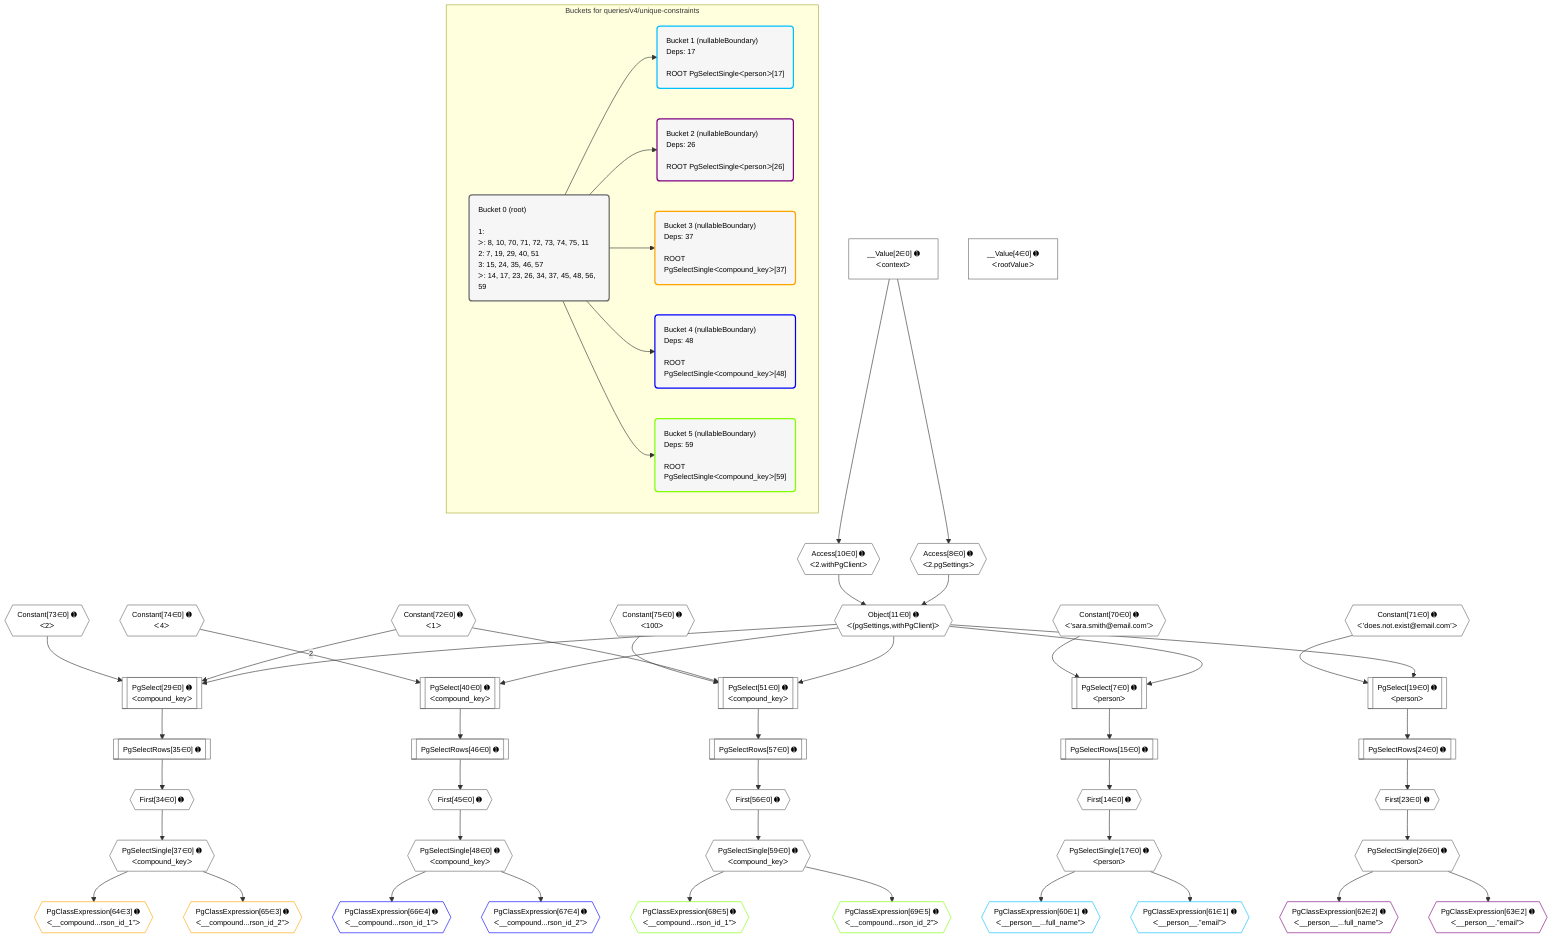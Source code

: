 %%{init: {'themeVariables': { 'fontSize': '12px'}}}%%
graph TD
    classDef path fill:#eee,stroke:#000,color:#000
    classDef plan fill:#fff,stroke-width:1px,color:#000
    classDef itemplan fill:#fff,stroke-width:2px,color:#000
    classDef unbatchedplan fill:#dff,stroke-width:1px,color:#000
    classDef sideeffectplan fill:#fcc,stroke-width:2px,color:#000
    classDef bucket fill:#f6f6f6,color:#000,stroke-width:2px,text-align:left

    subgraph "Buckets for queries/v4/unique-constraints"
    Bucket0("Bucket 0 (root)<br /><br />1: <br />ᐳ: 8, 10, 70, 71, 72, 73, 74, 75, 11<br />2: 7, 19, 29, 40, 51<br />3: 15, 24, 35, 46, 57<br />ᐳ: 14, 17, 23, 26, 34, 37, 45, 48, 56, 59"):::bucket
    Bucket1("Bucket 1 (nullableBoundary)<br />Deps: 17<br /><br />ROOT PgSelectSingleᐸpersonᐳ[17]"):::bucket
    Bucket2("Bucket 2 (nullableBoundary)<br />Deps: 26<br /><br />ROOT PgSelectSingleᐸpersonᐳ[26]"):::bucket
    Bucket3("Bucket 3 (nullableBoundary)<br />Deps: 37<br /><br />ROOT PgSelectSingleᐸcompound_keyᐳ[37]"):::bucket
    Bucket4("Bucket 4 (nullableBoundary)<br />Deps: 48<br /><br />ROOT PgSelectSingleᐸcompound_keyᐳ[48]"):::bucket
    Bucket5("Bucket 5 (nullableBoundary)<br />Deps: 59<br /><br />ROOT PgSelectSingleᐸcompound_keyᐳ[59]"):::bucket
    end
    Bucket0 --> Bucket1 & Bucket2 & Bucket3 & Bucket4 & Bucket5

    %% plan dependencies
    PgSelect29[["PgSelect[29∈0] ➊<br />ᐸcompound_keyᐳ"]]:::plan
    Object11{{"Object[11∈0] ➊<br />ᐸ{pgSettings,withPgClient}ᐳ"}}:::plan
    Constant72{{"Constant[72∈0] ➊<br />ᐸ1ᐳ"}}:::plan
    Constant73{{"Constant[73∈0] ➊<br />ᐸ2ᐳ"}}:::plan
    Object11 & Constant72 & Constant73 --> PgSelect29
    PgSelect40[["PgSelect[40∈0] ➊<br />ᐸcompound_keyᐳ"]]:::plan
    Constant74{{"Constant[74∈0] ➊<br />ᐸ4ᐳ"}}:::plan
    Object11 --> PgSelect40
    Constant74 -- 2 --> PgSelect40
    PgSelect51[["PgSelect[51∈0] ➊<br />ᐸcompound_keyᐳ"]]:::plan
    Constant75{{"Constant[75∈0] ➊<br />ᐸ100ᐳ"}}:::plan
    Object11 & Constant72 & Constant75 --> PgSelect51
    PgSelect7[["PgSelect[7∈0] ➊<br />ᐸpersonᐳ"]]:::plan
    Constant70{{"Constant[70∈0] ➊<br />ᐸ'sara.smith@email.com'ᐳ"}}:::plan
    Object11 & Constant70 --> PgSelect7
    Access8{{"Access[8∈0] ➊<br />ᐸ2.pgSettingsᐳ"}}:::plan
    Access10{{"Access[10∈0] ➊<br />ᐸ2.withPgClientᐳ"}}:::plan
    Access8 & Access10 --> Object11
    PgSelect19[["PgSelect[19∈0] ➊<br />ᐸpersonᐳ"]]:::plan
    Constant71{{"Constant[71∈0] ➊<br />ᐸ'does.not.exist@email.com'ᐳ"}}:::plan
    Object11 & Constant71 --> PgSelect19
    __Value2["__Value[2∈0] ➊<br />ᐸcontextᐳ"]:::plan
    __Value2 --> Access8
    __Value2 --> Access10
    First14{{"First[14∈0] ➊"}}:::plan
    PgSelectRows15[["PgSelectRows[15∈0] ➊"]]:::plan
    PgSelectRows15 --> First14
    PgSelect7 --> PgSelectRows15
    PgSelectSingle17{{"PgSelectSingle[17∈0] ➊<br />ᐸpersonᐳ"}}:::plan
    First14 --> PgSelectSingle17
    First23{{"First[23∈0] ➊"}}:::plan
    PgSelectRows24[["PgSelectRows[24∈0] ➊"]]:::plan
    PgSelectRows24 --> First23
    PgSelect19 --> PgSelectRows24
    PgSelectSingle26{{"PgSelectSingle[26∈0] ➊<br />ᐸpersonᐳ"}}:::plan
    First23 --> PgSelectSingle26
    First34{{"First[34∈0] ➊"}}:::plan
    PgSelectRows35[["PgSelectRows[35∈0] ➊"]]:::plan
    PgSelectRows35 --> First34
    PgSelect29 --> PgSelectRows35
    PgSelectSingle37{{"PgSelectSingle[37∈0] ➊<br />ᐸcompound_keyᐳ"}}:::plan
    First34 --> PgSelectSingle37
    First45{{"First[45∈0] ➊"}}:::plan
    PgSelectRows46[["PgSelectRows[46∈0] ➊"]]:::plan
    PgSelectRows46 --> First45
    PgSelect40 --> PgSelectRows46
    PgSelectSingle48{{"PgSelectSingle[48∈0] ➊<br />ᐸcompound_keyᐳ"}}:::plan
    First45 --> PgSelectSingle48
    First56{{"First[56∈0] ➊"}}:::plan
    PgSelectRows57[["PgSelectRows[57∈0] ➊"]]:::plan
    PgSelectRows57 --> First56
    PgSelect51 --> PgSelectRows57
    PgSelectSingle59{{"PgSelectSingle[59∈0] ➊<br />ᐸcompound_keyᐳ"}}:::plan
    First56 --> PgSelectSingle59
    __Value4["__Value[4∈0] ➊<br />ᐸrootValueᐳ"]:::plan
    PgClassExpression60{{"PgClassExpression[60∈1] ➊<br />ᐸ__person__...full_name”ᐳ"}}:::plan
    PgSelectSingle17 --> PgClassExpression60
    PgClassExpression61{{"PgClassExpression[61∈1] ➊<br />ᐸ__person__.”email”ᐳ"}}:::plan
    PgSelectSingle17 --> PgClassExpression61
    PgClassExpression62{{"PgClassExpression[62∈2] ➊<br />ᐸ__person__...full_name”ᐳ"}}:::plan
    PgSelectSingle26 --> PgClassExpression62
    PgClassExpression63{{"PgClassExpression[63∈2] ➊<br />ᐸ__person__.”email”ᐳ"}}:::plan
    PgSelectSingle26 --> PgClassExpression63
    PgClassExpression64{{"PgClassExpression[64∈3] ➊<br />ᐸ__compound...rson_id_1”ᐳ"}}:::plan
    PgSelectSingle37 --> PgClassExpression64
    PgClassExpression65{{"PgClassExpression[65∈3] ➊<br />ᐸ__compound...rson_id_2”ᐳ"}}:::plan
    PgSelectSingle37 --> PgClassExpression65
    PgClassExpression66{{"PgClassExpression[66∈4] ➊<br />ᐸ__compound...rson_id_1”ᐳ"}}:::plan
    PgSelectSingle48 --> PgClassExpression66
    PgClassExpression67{{"PgClassExpression[67∈4] ➊<br />ᐸ__compound...rson_id_2”ᐳ"}}:::plan
    PgSelectSingle48 --> PgClassExpression67
    PgClassExpression68{{"PgClassExpression[68∈5] ➊<br />ᐸ__compound...rson_id_1”ᐳ"}}:::plan
    PgSelectSingle59 --> PgClassExpression68
    PgClassExpression69{{"PgClassExpression[69∈5] ➊<br />ᐸ__compound...rson_id_2”ᐳ"}}:::plan
    PgSelectSingle59 --> PgClassExpression69

    %% define steps
    classDef bucket0 stroke:#696969
    class Bucket0,__Value2,__Value4,PgSelect7,Access8,Access10,Object11,First14,PgSelectRows15,PgSelectSingle17,PgSelect19,First23,PgSelectRows24,PgSelectSingle26,PgSelect29,First34,PgSelectRows35,PgSelectSingle37,PgSelect40,First45,PgSelectRows46,PgSelectSingle48,PgSelect51,First56,PgSelectRows57,PgSelectSingle59,Constant70,Constant71,Constant72,Constant73,Constant74,Constant75 bucket0
    classDef bucket1 stroke:#00bfff
    class Bucket1,PgClassExpression60,PgClassExpression61 bucket1
    classDef bucket2 stroke:#7f007f
    class Bucket2,PgClassExpression62,PgClassExpression63 bucket2
    classDef bucket3 stroke:#ffa500
    class Bucket3,PgClassExpression64,PgClassExpression65 bucket3
    classDef bucket4 stroke:#0000ff
    class Bucket4,PgClassExpression66,PgClassExpression67 bucket4
    classDef bucket5 stroke:#7fff00
    class Bucket5,PgClassExpression68,PgClassExpression69 bucket5
